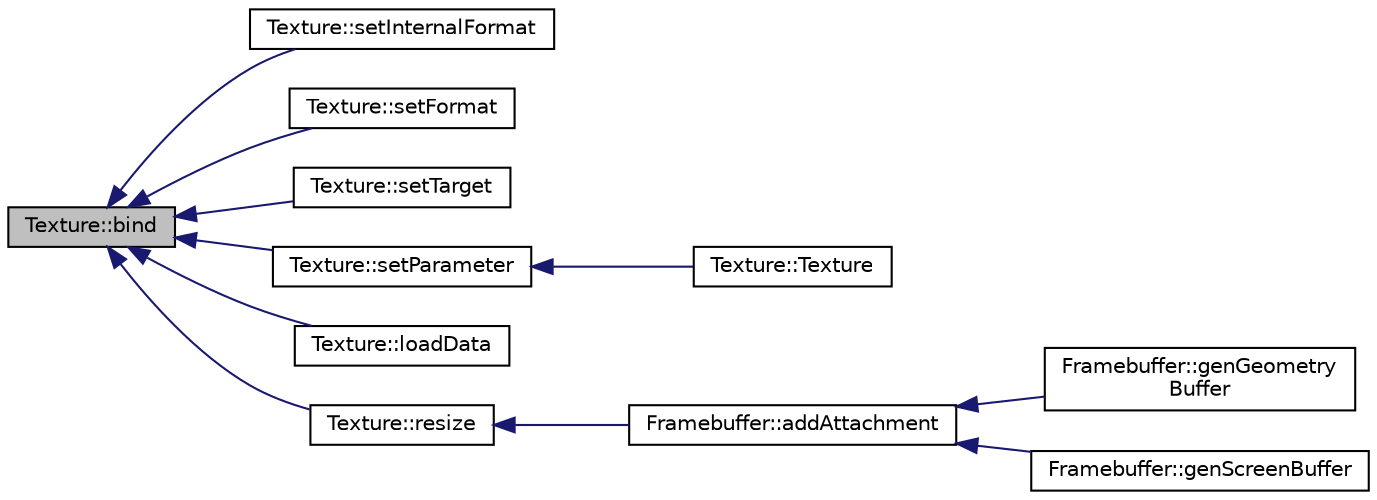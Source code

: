 digraph "Texture::bind"
{
  edge [fontname="Helvetica",fontsize="10",labelfontname="Helvetica",labelfontsize="10"];
  node [fontname="Helvetica",fontsize="10",shape=record];
  rankdir="LR";
  Node1 [label="Texture::bind",height=0.2,width=0.4,color="black", fillcolor="grey75", style="filled", fontcolor="black"];
  Node1 -> Node2 [dir="back",color="midnightblue",fontsize="10",style="solid",fontname="Helvetica"];
  Node2 [label="Texture::setInternalFormat",height=0.2,width=0.4,color="black", fillcolor="white", style="filled",URL="$class_texture.html#a0077a1cdcaf1c13e63f8f77f4894a84a"];
  Node1 -> Node3 [dir="back",color="midnightblue",fontsize="10",style="solid",fontname="Helvetica"];
  Node3 [label="Texture::setFormat",height=0.2,width=0.4,color="black", fillcolor="white", style="filled",URL="$class_texture.html#a7371169b17e32f6964af586ca6df2ff9"];
  Node1 -> Node4 [dir="back",color="midnightblue",fontsize="10",style="solid",fontname="Helvetica"];
  Node4 [label="Texture::setTarget",height=0.2,width=0.4,color="black", fillcolor="white", style="filled",URL="$class_texture.html#a6819dd6a1070f0984d0c1f3c4ac47b22"];
  Node1 -> Node5 [dir="back",color="midnightblue",fontsize="10",style="solid",fontname="Helvetica"];
  Node5 [label="Texture::setParameter",height=0.2,width=0.4,color="black", fillcolor="white", style="filled",URL="$class_texture.html#acd393734de22cd6e9f509f9ed41df8c0"];
  Node5 -> Node6 [dir="back",color="midnightblue",fontsize="10",style="solid",fontname="Helvetica"];
  Node6 [label="Texture::Texture",height=0.2,width=0.4,color="black", fillcolor="white", style="filled",URL="$class_texture.html#a6c275e3f186675ff6ed73ccf970e552f"];
  Node1 -> Node7 [dir="back",color="midnightblue",fontsize="10",style="solid",fontname="Helvetica"];
  Node7 [label="Texture::loadData",height=0.2,width=0.4,color="black", fillcolor="white", style="filled",URL="$class_texture.html#a7dbb3df1197eb229899158a128306d58"];
  Node1 -> Node8 [dir="back",color="midnightblue",fontsize="10",style="solid",fontname="Helvetica"];
  Node8 [label="Texture::resize",height=0.2,width=0.4,color="black", fillcolor="white", style="filled",URL="$class_texture.html#a61b781eed5eba214c0957df09b81fef1"];
  Node8 -> Node9 [dir="back",color="midnightblue",fontsize="10",style="solid",fontname="Helvetica"];
  Node9 [label="Framebuffer::addAttachment",height=0.2,width=0.4,color="black", fillcolor="white", style="filled",URL="$class_framebuffer.html#a167694f148f4de766971234389f04b8a"];
  Node9 -> Node10 [dir="back",color="midnightblue",fontsize="10",style="solid",fontname="Helvetica"];
  Node10 [label="Framebuffer::genGeometry\lBuffer",height=0.2,width=0.4,color="black", fillcolor="white", style="filled",URL="$class_framebuffer.html#add4c1f7b2a3eb1eb007c297b0ac0d88d"];
  Node9 -> Node11 [dir="back",color="midnightblue",fontsize="10",style="solid",fontname="Helvetica"];
  Node11 [label="Framebuffer::genScreenBuffer",height=0.2,width=0.4,color="black", fillcolor="white", style="filled",URL="$class_framebuffer.html#a6df15a90817f9f0b364d8a9c2050f481"];
}

